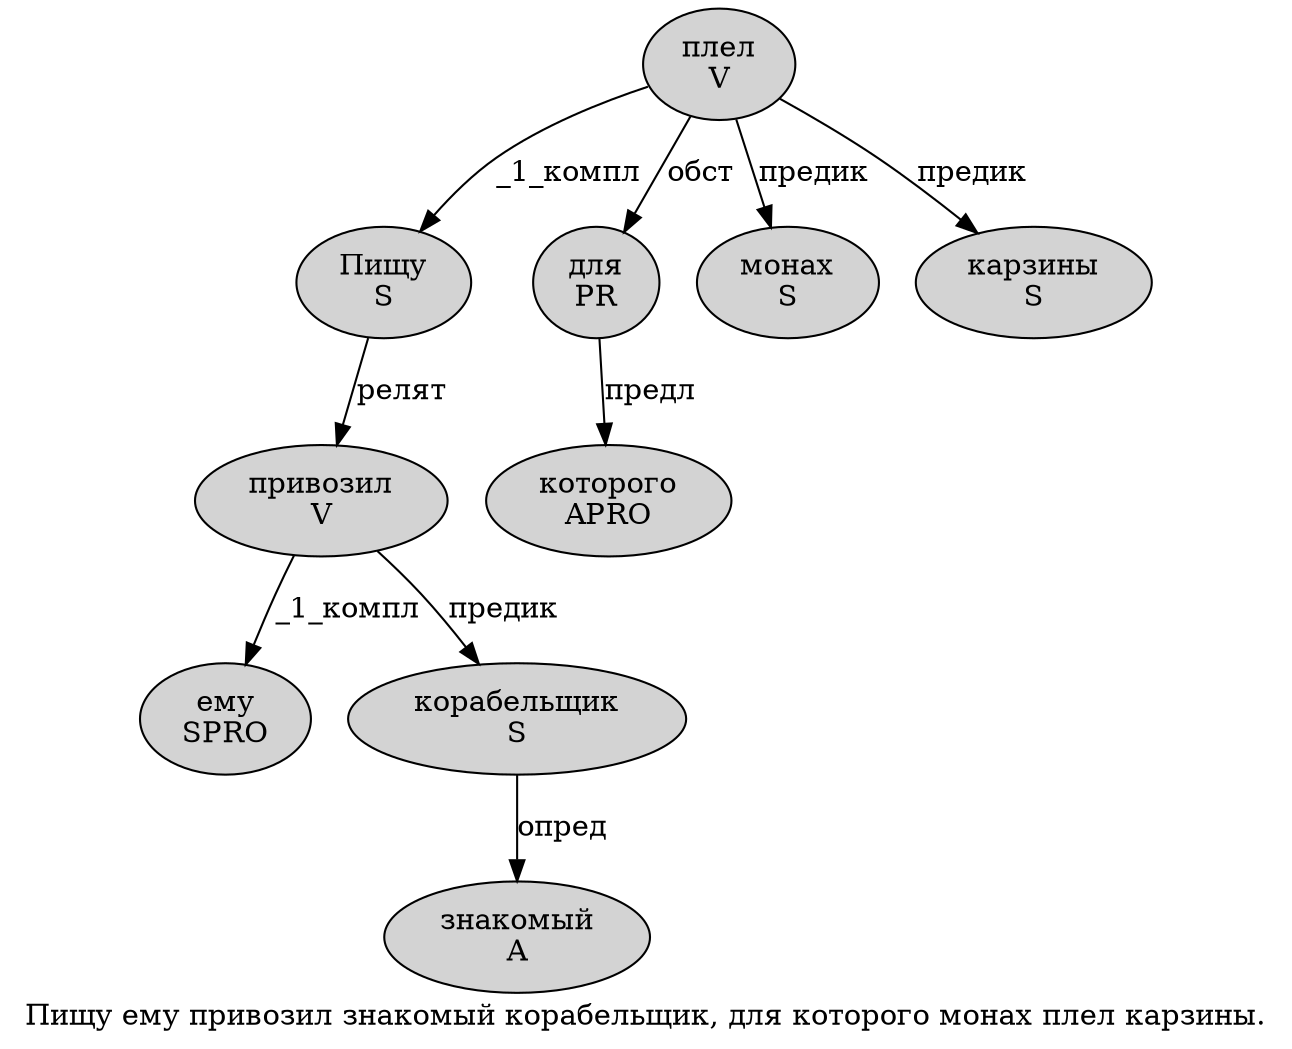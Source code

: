 digraph SENTENCE_673 {
	graph [label="Пищу ему привозил знакомый корабельщик, для которого монах плел карзины."]
	node [style=filled]
		0 [label="Пищу
S" color="" fillcolor=lightgray penwidth=1 shape=ellipse]
		1 [label="ему
SPRO" color="" fillcolor=lightgray penwidth=1 shape=ellipse]
		2 [label="привозил
V" color="" fillcolor=lightgray penwidth=1 shape=ellipse]
		3 [label="знакомый
A" color="" fillcolor=lightgray penwidth=1 shape=ellipse]
		4 [label="корабельщик
S" color="" fillcolor=lightgray penwidth=1 shape=ellipse]
		6 [label="для
PR" color="" fillcolor=lightgray penwidth=1 shape=ellipse]
		7 [label="которого
APRO" color="" fillcolor=lightgray penwidth=1 shape=ellipse]
		8 [label="монах
S" color="" fillcolor=lightgray penwidth=1 shape=ellipse]
		9 [label="плел
V" color="" fillcolor=lightgray penwidth=1 shape=ellipse]
		10 [label="карзины
S" color="" fillcolor=lightgray penwidth=1 shape=ellipse]
			2 -> 1 [label="_1_компл"]
			2 -> 4 [label="предик"]
			6 -> 7 [label="предл"]
			0 -> 2 [label="релят"]
			4 -> 3 [label="опред"]
			9 -> 0 [label="_1_компл"]
			9 -> 6 [label="обст"]
			9 -> 8 [label="предик"]
			9 -> 10 [label="предик"]
}